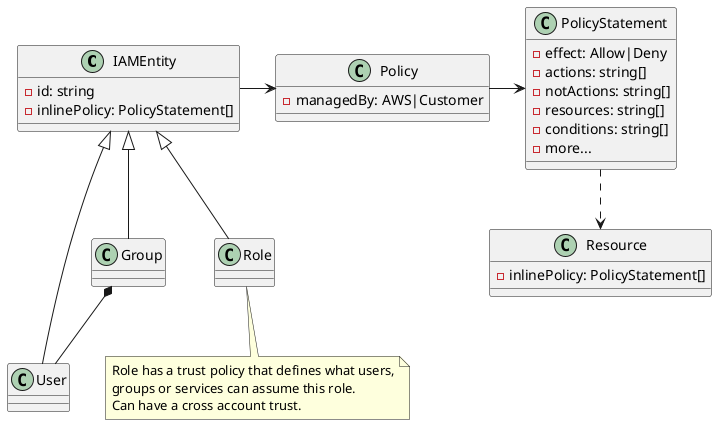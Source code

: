 @startuml

class IAMEntity {
  - id: string
  - inlinePolicy: PolicyStatement[]
}

class User
class Group
class Role
note bottom of Role
  Role has a trust policy that defines what users,
  groups or services can assume this role.
  Can have a cross account trust.
end note
IAMEntity <|-- Group
IAMEntity <|-- Role
IAMEntity <|-- User
Group *-- User

class Policy {
  - managedBy: AWS|Customer
}
class PolicyStatement {
  - effect: Allow|Deny
  - actions: string[]
  - notActions: string[]
  - resources: string[]
  - conditions: string[]
  - more...
}
class Resource {
  - inlinePolicy: PolicyStatement[]
}
Policy -> PolicyStatement
IAMEntity ->  Policy
PolicyStatement ..> Resource


@enduml
